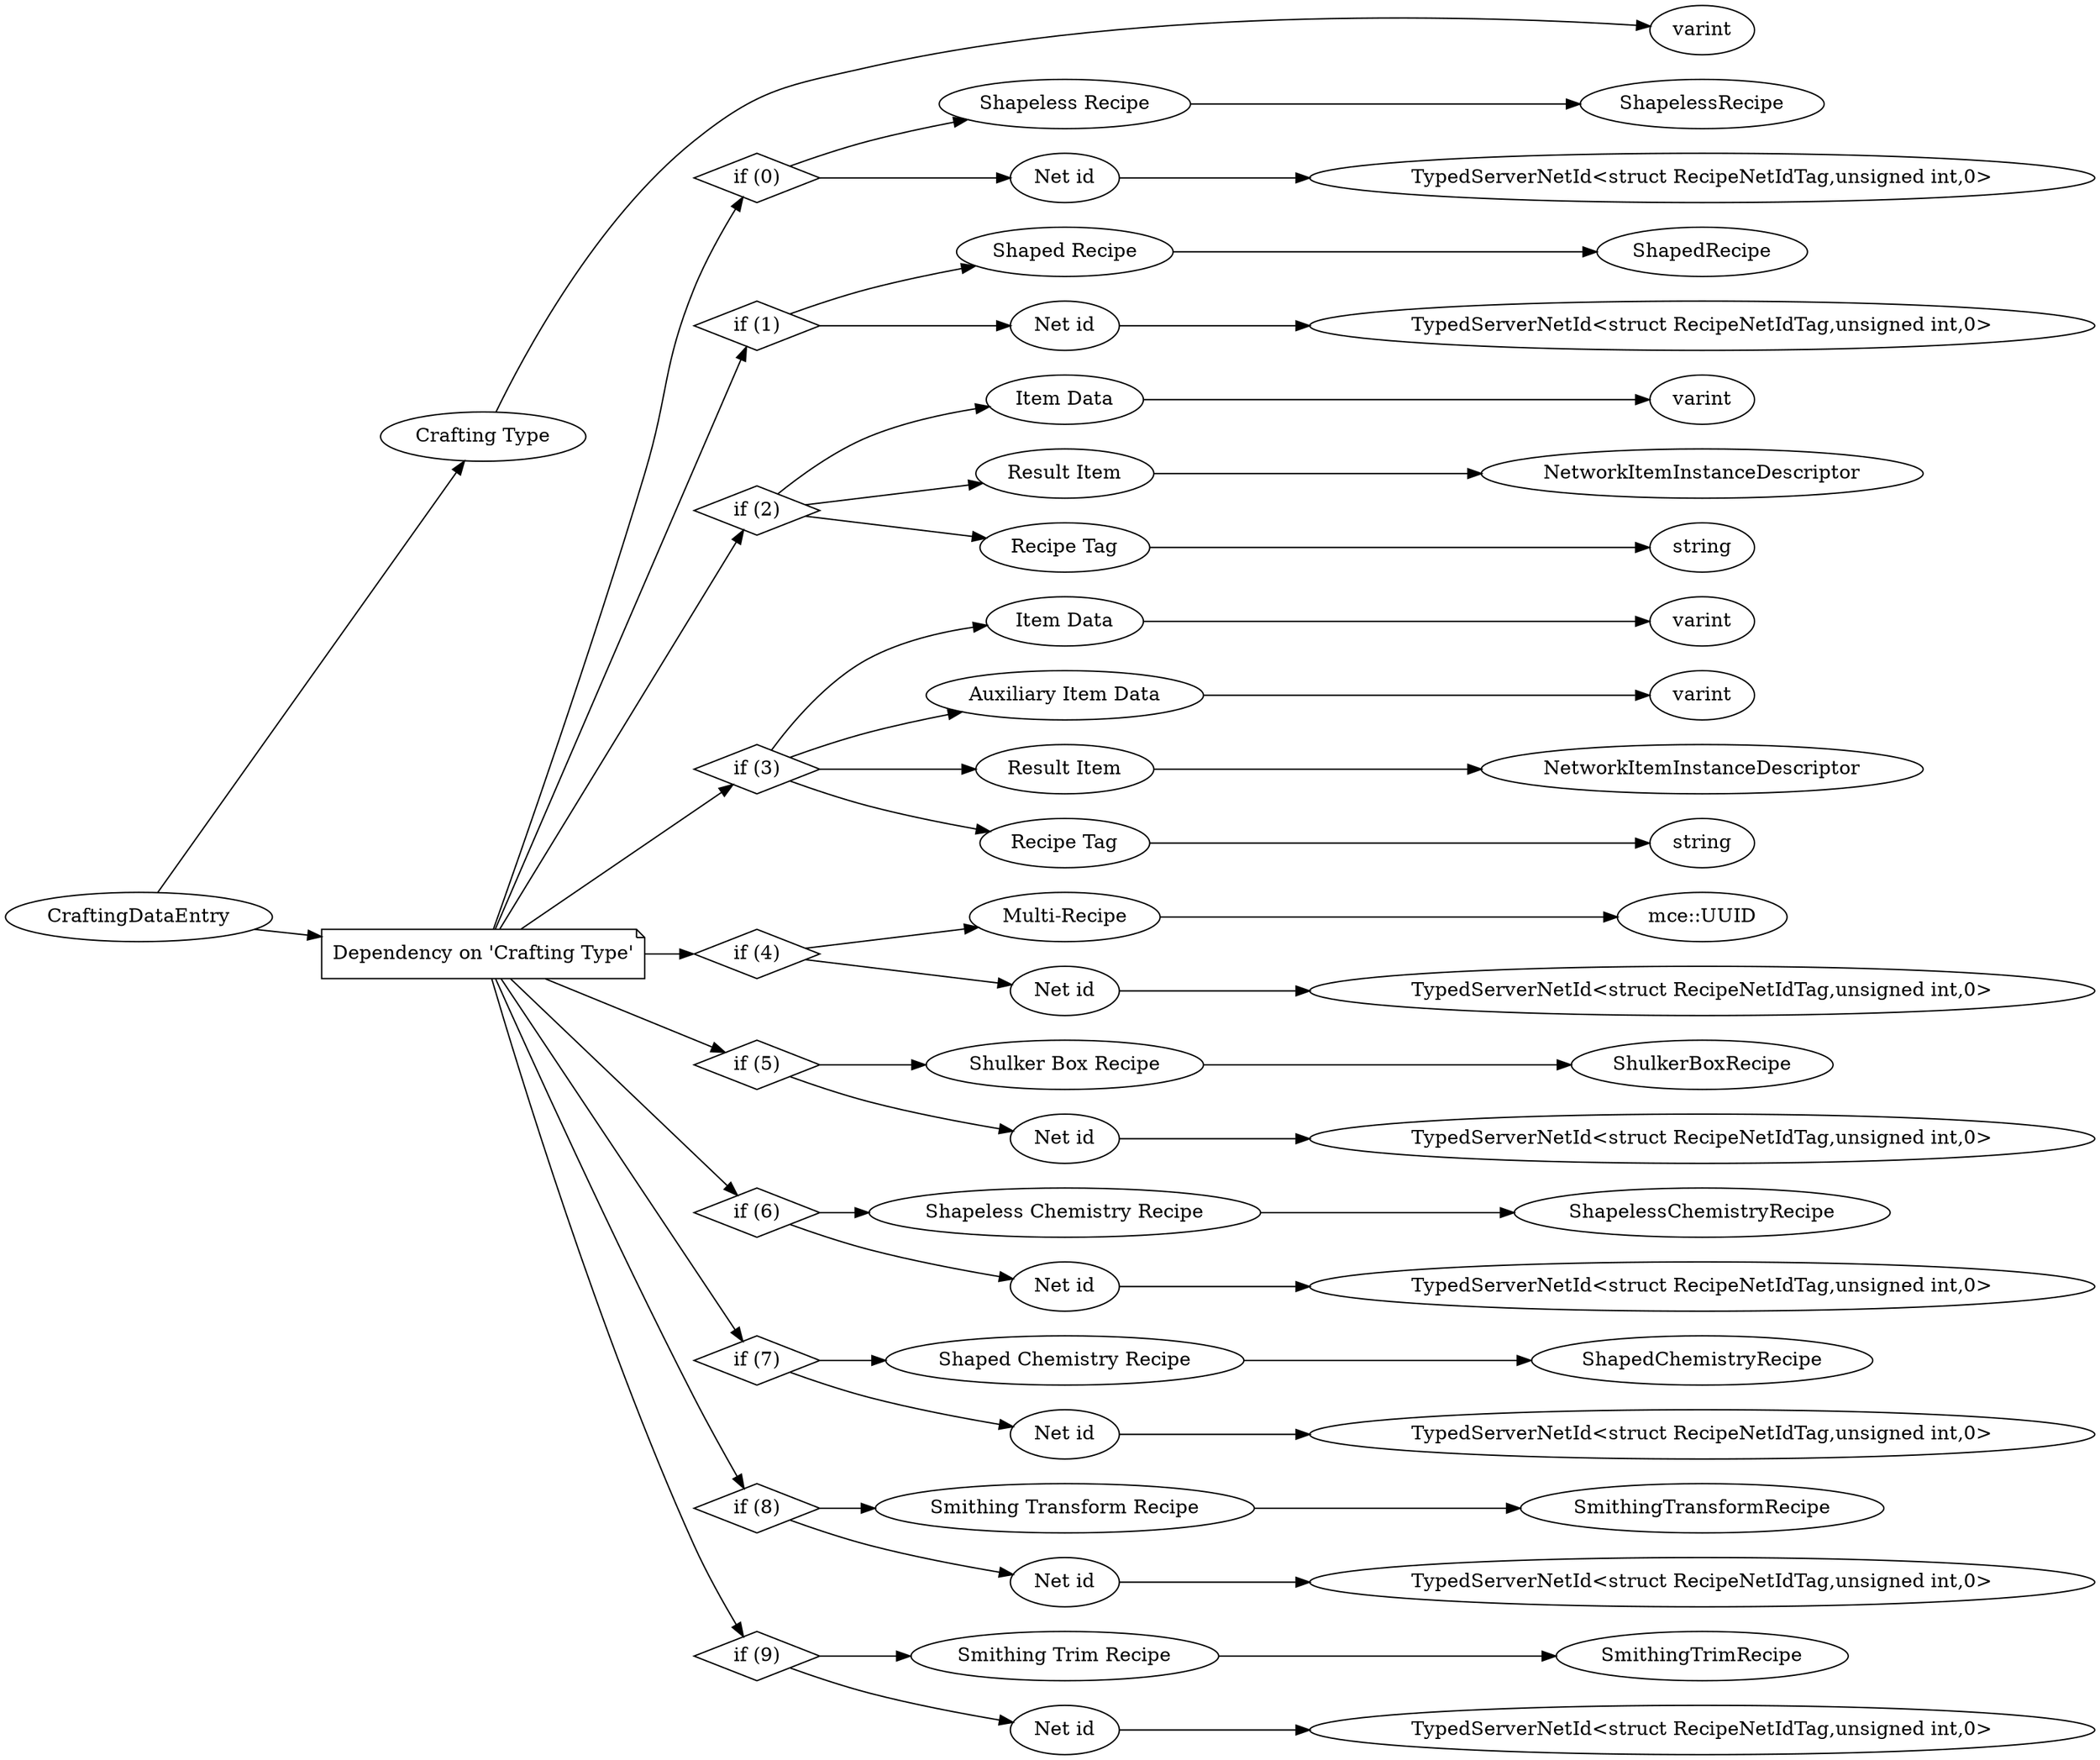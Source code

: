 digraph "CraftingDataEntry" {
rankdir = LR
1
1 -> 2
2 -> 3
1 -> 4
4 -> 5
5 -> 6
6 -> 7
5 -> 8
8 -> 9
4 -> 10
10 -> 11
11 -> 12
10 -> 13
13 -> 14
4 -> 15
15 -> 16
16 -> 17
15 -> 18
18 -> 19
15 -> 20
20 -> 21
4 -> 22
22 -> 23
23 -> 24
22 -> 25
25 -> 26
22 -> 27
27 -> 28
22 -> 29
29 -> 30
4 -> 31
31 -> 32
32 -> 33
31 -> 34
34 -> 35
4 -> 36
36 -> 37
37 -> 38
36 -> 39
39 -> 40
4 -> 41
41 -> 42
42 -> 43
41 -> 44
44 -> 45
4 -> 46
46 -> 47
47 -> 48
46 -> 49
49 -> 50
4 -> 51
51 -> 52
52 -> 53
51 -> 54
54 -> 55
4 -> 56
56 -> 57
57 -> 58
56 -> 59
59 -> 60

1 [label="CraftingDataEntry",comment="name: \"CraftingDataEntry\", typeName: \"\", id: 1, branchId: 0, recurseId: -1, attributes: 0, notes: \"\""];
2 [label="Crafting Type",comment="name: \"Crafting Type\", typeName: \"\", id: 2, branchId: 0, recurseId: -1, attributes: 0, notes: \"\""];
3 [label="varint",comment="name: \"varint\", typeName: \"\", id: 3, branchId: 0, recurseId: -1, attributes: 512, notes: \"\""];
4 [label="Dependency on 'Crafting Type'",shape=note,comment="name: \"Dependency on 'Crafting Type'\", typeName: \"\", id: 4, branchId: 0, recurseId: -1, attributes: 2, notes: \"\""];
5 [label="if (0)",shape=diamond,comment="name: \"if (0)\", typeName: \"\", id: 5, branchId: 0, recurseId: -1, attributes: 4, notes: \"\""];
6 [label="Shapeless Recipe",comment="name: \"Shapeless Recipe\", typeName: \"\", id: 6, branchId: 0, recurseId: -1, attributes: 256, notes: \"\""];
7 [label="ShapelessRecipe",comment="name: \"ShapelessRecipe\", typeName: \"\", id: 7, branchId: 0, recurseId: -1, attributes: 512, notes: \"\""];
8 [label="Net id",comment="name: \"Net id\", typeName: \"\", id: 8, branchId: 0, recurseId: -1, attributes: 256, notes: \"\""];
9 [label="TypedServerNetId<struct RecipeNetIdTag,unsigned int,0>",comment="name: \"TypedServerNetId<struct RecipeNetIdTag,unsigned int,0>\", typeName: \"\", id: 9, branchId: 0, recurseId: -1, attributes: 512, notes: \"\""];
10 [label="if (1)",shape=diamond,comment="name: \"if (1)\", typeName: \"\", id: 10, branchId: 1, recurseId: -1, attributes: 4, notes: \"\""];
11 [label="Shaped Recipe",comment="name: \"Shaped Recipe\", typeName: \"\", id: 11, branchId: 0, recurseId: -1, attributes: 256, notes: \"\""];
12 [label="ShapedRecipe",comment="name: \"ShapedRecipe\", typeName: \"\", id: 12, branchId: 0, recurseId: -1, attributes: 512, notes: \"\""];
13 [label="Net id",comment="name: \"Net id\", typeName: \"\", id: 13, branchId: 0, recurseId: -1, attributes: 256, notes: \"\""];
14 [label="TypedServerNetId<struct RecipeNetIdTag,unsigned int,0>",comment="name: \"TypedServerNetId<struct RecipeNetIdTag,unsigned int,0>\", typeName: \"\", id: 14, branchId: 0, recurseId: -1, attributes: 512, notes: \"\""];
15 [label="if (2)",shape=diamond,comment="name: \"if (2)\", typeName: \"\", id: 15, branchId: 2, recurseId: -1, attributes: 4, notes: \"\""];
16 [label="Item Data",comment="name: \"Item Data\", typeName: \"\", id: 16, branchId: 0, recurseId: -1, attributes: 0, notes: \"\""];
17 [label="varint",comment="name: \"varint\", typeName: \"\", id: 17, branchId: 0, recurseId: -1, attributes: 512, notes: \"\""];
18 [label="Result Item",comment="name: \"Result Item\", typeName: \"\", id: 18, branchId: 0, recurseId: -1, attributes: 256, notes: \"\""];
19 [label="NetworkItemInstanceDescriptor",comment="name: \"NetworkItemInstanceDescriptor\", typeName: \"\", id: 19, branchId: 0, recurseId: -1, attributes: 512, notes: \"\""];
20 [label="Recipe Tag",comment="name: \"Recipe Tag\", typeName: \"\", id: 20, branchId: 0, recurseId: -1, attributes: 0, notes: \"Available ones: crafting_table, cartography_table, stonecutter, furnace, blast_furnace, smoker, campfire\""];
21 [label="string",comment="name: \"string\", typeName: \"\", id: 21, branchId: 0, recurseId: -1, attributes: 512, notes: \"\""];
22 [label="if (3)",shape=diamond,comment="name: \"if (3)\", typeName: \"\", id: 22, branchId: 3, recurseId: -1, attributes: 4, notes: \"\""];
23 [label="Item Data",comment="name: \"Item Data\", typeName: \"\", id: 23, branchId: 0, recurseId: -1, attributes: 0, notes: \"\""];
24 [label="varint",comment="name: \"varint\", typeName: \"\", id: 24, branchId: 0, recurseId: -1, attributes: 512, notes: \"\""];
25 [label="Auxiliary Item Data",comment="name: \"Auxiliary Item Data\", typeName: \"\", id: 25, branchId: 0, recurseId: -1, attributes: 0, notes: \"\""];
26 [label="varint",comment="name: \"varint\", typeName: \"\", id: 26, branchId: 0, recurseId: -1, attributes: 512, notes: \"\""];
27 [label="Result Item",comment="name: \"Result Item\", typeName: \"\", id: 27, branchId: 0, recurseId: -1, attributes: 256, notes: \"\""];
28 [label="NetworkItemInstanceDescriptor",comment="name: \"NetworkItemInstanceDescriptor\", typeName: \"\", id: 28, branchId: 0, recurseId: -1, attributes: 512, notes: \"\""];
29 [label="Recipe Tag",comment="name: \"Recipe Tag\", typeName: \"\", id: 29, branchId: 0, recurseId: -1, attributes: 0, notes: \"Available ones: crafting_table, cartography_table, stonecutter, furnace, blast_furnace, smoker, campfire\""];
30 [label="string",comment="name: \"string\", typeName: \"\", id: 30, branchId: 0, recurseId: -1, attributes: 512, notes: \"\""];
31 [label="if (4)",shape=diamond,comment="name: \"if (4)\", typeName: \"\", id: 31, branchId: 4, recurseId: -1, attributes: 4, notes: \"\""];
32 [label="Multi-Recipe",comment="name: \"Multi-Recipe\", typeName: \"\", id: 32, branchId: 0, recurseId: -1, attributes: 256, notes: \"\""];
33 [label="mce::UUID",comment="name: \"mce::UUID\", typeName: \"\", id: 33, branchId: 0, recurseId: -1, attributes: 512, notes: \"\""];
34 [label="Net id",comment="name: \"Net id\", typeName: \"\", id: 34, branchId: 0, recurseId: -1, attributes: 256, notes: \"\""];
35 [label="TypedServerNetId<struct RecipeNetIdTag,unsigned int,0>",comment="name: \"TypedServerNetId<struct RecipeNetIdTag,unsigned int,0>\", typeName: \"\", id: 35, branchId: 0, recurseId: -1, attributes: 512, notes: \"\""];
36 [label="if (5)",shape=diamond,comment="name: \"if (5)\", typeName: \"\", id: 36, branchId: 5, recurseId: -1, attributes: 4, notes: \"\""];
37 [label="Shulker Box Recipe",comment="name: \"Shulker Box Recipe\", typeName: \"\", id: 37, branchId: 0, recurseId: -1, attributes: 256, notes: \"\""];
38 [label="ShulkerBoxRecipe",comment="name: \"ShulkerBoxRecipe\", typeName: \"\", id: 38, branchId: 0, recurseId: -1, attributes: 512, notes: \"\""];
39 [label="Net id",comment="name: \"Net id\", typeName: \"\", id: 39, branchId: 0, recurseId: -1, attributes: 256, notes: \"\""];
40 [label="TypedServerNetId<struct RecipeNetIdTag,unsigned int,0>",comment="name: \"TypedServerNetId<struct RecipeNetIdTag,unsigned int,0>\", typeName: \"\", id: 40, branchId: 0, recurseId: -1, attributes: 512, notes: \"\""];
41 [label="if (6)",shape=diamond,comment="name: \"if (6)\", typeName: \"\", id: 41, branchId: 6, recurseId: -1, attributes: 4, notes: \"\""];
42 [label="Shapeless Chemistry Recipe",comment="name: \"Shapeless Chemistry Recipe\", typeName: \"\", id: 42, branchId: 0, recurseId: -1, attributes: 256, notes: \"\""];
43 [label="ShapelessChemistryRecipe",comment="name: \"ShapelessChemistryRecipe\", typeName: \"\", id: 43, branchId: 0, recurseId: -1, attributes: 512, notes: \"\""];
44 [label="Net id",comment="name: \"Net id\", typeName: \"\", id: 44, branchId: 0, recurseId: -1, attributes: 256, notes: \"\""];
45 [label="TypedServerNetId<struct RecipeNetIdTag,unsigned int,0>",comment="name: \"TypedServerNetId<struct RecipeNetIdTag,unsigned int,0>\", typeName: \"\", id: 45, branchId: 0, recurseId: -1, attributes: 512, notes: \"\""];
46 [label="if (7)",shape=diamond,comment="name: \"if (7)\", typeName: \"\", id: 46, branchId: 7, recurseId: -1, attributes: 4, notes: \"\""];
47 [label="Shaped Chemistry Recipe",comment="name: \"Shaped Chemistry Recipe\", typeName: \"\", id: 47, branchId: 0, recurseId: -1, attributes: 256, notes: \"\""];
48 [label="ShapedChemistryRecipe",comment="name: \"ShapedChemistryRecipe\", typeName: \"\", id: 48, branchId: 0, recurseId: -1, attributes: 512, notes: \"\""];
49 [label="Net id",comment="name: \"Net id\", typeName: \"\", id: 49, branchId: 0, recurseId: -1, attributes: 256, notes: \"\""];
50 [label="TypedServerNetId<struct RecipeNetIdTag,unsigned int,0>",comment="name: \"TypedServerNetId<struct RecipeNetIdTag,unsigned int,0>\", typeName: \"\", id: 50, branchId: 0, recurseId: -1, attributes: 512, notes: \"\""];
51 [label="if (8)",shape=diamond,comment="name: \"if (8)\", typeName: \"\", id: 51, branchId: 8, recurseId: -1, attributes: 4, notes: \"\""];
52 [label="Smithing Transform Recipe",comment="name: \"Smithing Transform Recipe\", typeName: \"\", id: 52, branchId: 0, recurseId: -1, attributes: 256, notes: \"\""];
53 [label="SmithingTransformRecipe",comment="name: \"SmithingTransformRecipe\", typeName: \"\", id: 53, branchId: 0, recurseId: -1, attributes: 512, notes: \"\""];
54 [label="Net id",comment="name: \"Net id\", typeName: \"\", id: 54, branchId: 0, recurseId: -1, attributes: 256, notes: \"\""];
55 [label="TypedServerNetId<struct RecipeNetIdTag,unsigned int,0>",comment="name: \"TypedServerNetId<struct RecipeNetIdTag,unsigned int,0>\", typeName: \"\", id: 55, branchId: 0, recurseId: -1, attributes: 512, notes: \"\""];
56 [label="if (9)",shape=diamond,comment="name: \"if (9)\", typeName: \"\", id: 56, branchId: 9, recurseId: -1, attributes: 4, notes: \"\""];
57 [label="Smithing Trim Recipe",comment="name: \"Smithing Trim Recipe\", typeName: \"\", id: 57, branchId: 0, recurseId: -1, attributes: 256, notes: \"\""];
58 [label="SmithingTrimRecipe",comment="name: \"SmithingTrimRecipe\", typeName: \"\", id: 58, branchId: 0, recurseId: -1, attributes: 512, notes: \"\""];
59 [label="Net id",comment="name: \"Net id\", typeName: \"\", id: 59, branchId: 0, recurseId: -1, attributes: 256, notes: \"\""];
60 [label="TypedServerNetId<struct RecipeNetIdTag,unsigned int,0>",comment="name: \"TypedServerNetId<struct RecipeNetIdTag,unsigned int,0>\", typeName: \"\", id: 60, branchId: 0, recurseId: -1, attributes: 512, notes: \"\""];
{ rank = max;3;7;9;12;14;17;19;21;24;26;28;30;33;35;38;40;43;45;48;50;53;55;58;60}

}
